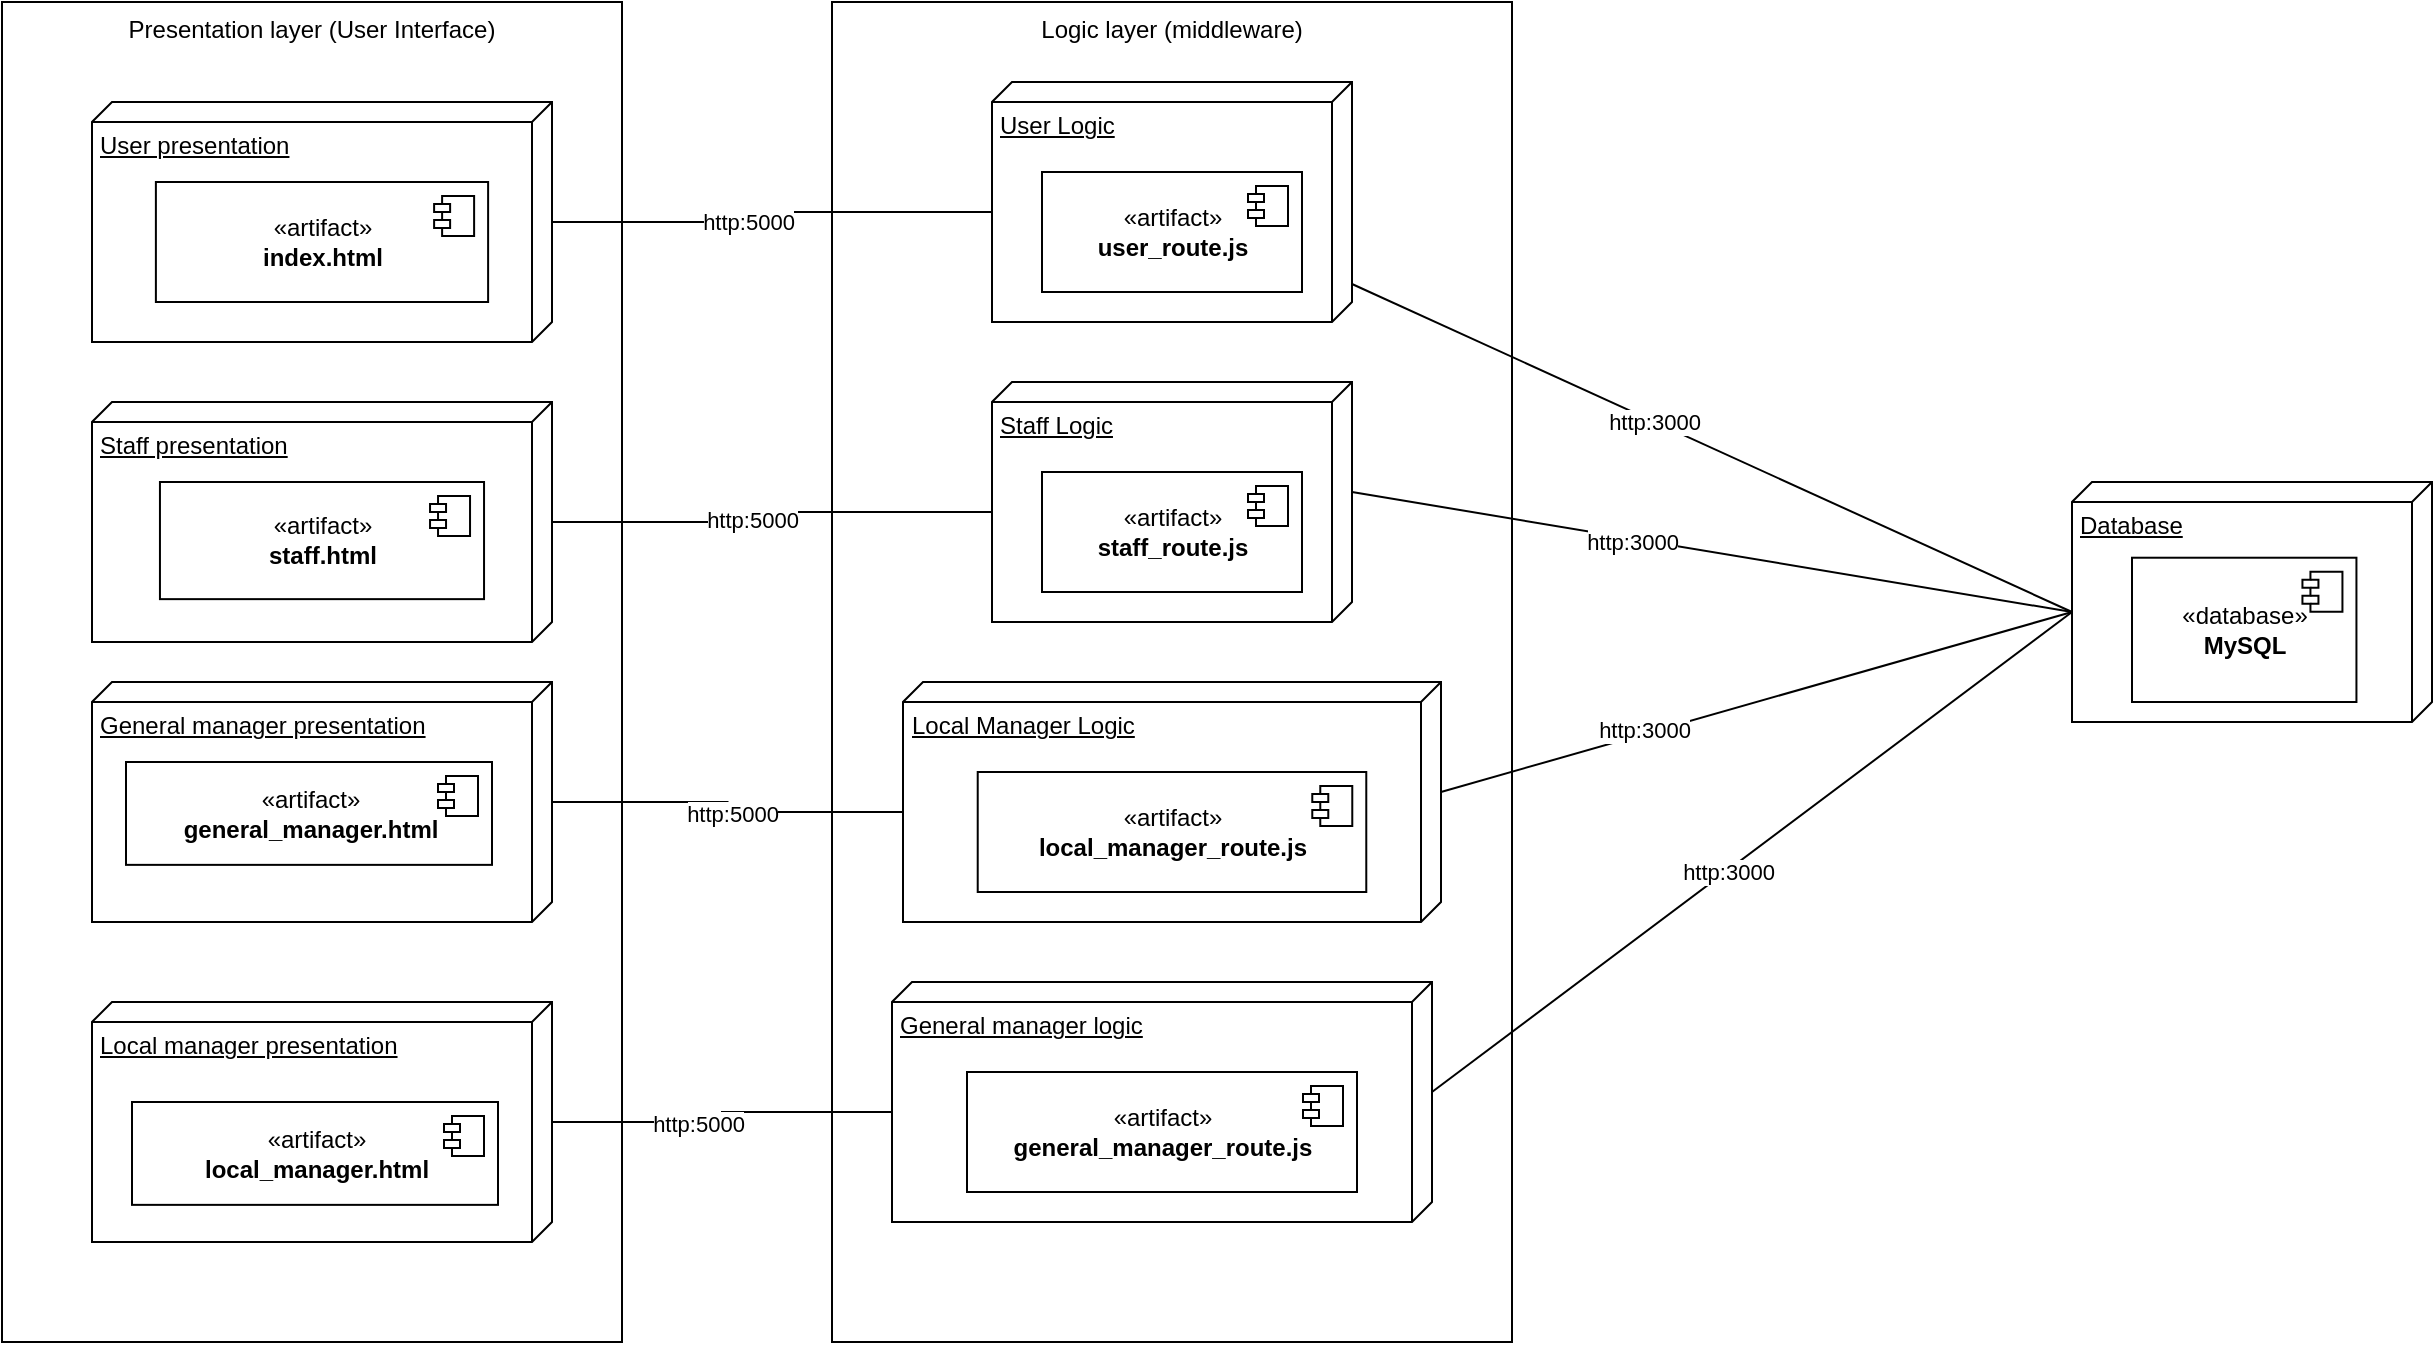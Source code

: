 <mxfile version="13.9.9" type="device"><diagram id="T6w-Pl3elk3EaGfvVuYr" name="Page-1"><mxGraphModel dx="946" dy="598" grid="1" gridSize="10" guides="1" tooltips="1" connect="1" arrows="1" fold="1" page="1" pageScale="1" pageWidth="827" pageHeight="1169" math="0" shadow="0"><root><mxCell id="0"/><mxCell id="1" parent="0"/><mxCell id="7GFyPJJGiC1ZJMNu1ICt-5" value="" style="group" parent="1" vertex="1" connectable="0"><mxGeometry x="1090" y="440" width="180" height="120" as="geometry"/></mxCell><mxCell id="7GFyPJJGiC1ZJMNu1ICt-2" value="Database" style="verticalAlign=top;align=left;spacingTop=8;spacingLeft=2;spacingRight=12;shape=cube;size=10;direction=south;fontStyle=4;html=1;" parent="7GFyPJJGiC1ZJMNu1ICt-5" vertex="1"><mxGeometry width="180" height="120" as="geometry"/></mxCell><mxCell id="7GFyPJJGiC1ZJMNu1ICt-3" value="«database»&lt;br&gt;&lt;b&gt;MySQL&lt;/b&gt;" style="html=1;dropTarget=0;" parent="7GFyPJJGiC1ZJMNu1ICt-5" vertex="1"><mxGeometry x="30" y="37.86" width="112.22" height="72.14" as="geometry"/></mxCell><mxCell id="7GFyPJJGiC1ZJMNu1ICt-4" value="" style="shape=module;jettyWidth=8;jettyHeight=4;" parent="7GFyPJJGiC1ZJMNu1ICt-3" vertex="1"><mxGeometry x="1" width="20" height="20" relative="1" as="geometry"><mxPoint x="-27" y="7" as="offset"/></mxGeometry></mxCell><mxCell id="9WNaz-1eM4thXP6fsZ_6-25" value="" style="group" vertex="1" connectable="0" parent="1"><mxGeometry x="55" y="200" width="310" height="670" as="geometry"/></mxCell><mxCell id="9WNaz-1eM4thXP6fsZ_6-16" value="Presentation layer (User Interface)" style="rounded=0;whiteSpace=wrap;html=1;align=center;horizontal=1;verticalAlign=top;" vertex="1" parent="9WNaz-1eM4thXP6fsZ_6-25"><mxGeometry width="310" height="670" as="geometry"/></mxCell><mxCell id="9WNaz-1eM4thXP6fsZ_6-18" value="" style="group" vertex="1" connectable="0" parent="9WNaz-1eM4thXP6fsZ_6-25"><mxGeometry x="45" y="50" width="230" height="120" as="geometry"/></mxCell><mxCell id="9WNaz-1eM4thXP6fsZ_6-17" value="User presentation" style="verticalAlign=top;align=left;spacingTop=8;spacingLeft=2;spacingRight=12;shape=cube;size=10;direction=south;fontStyle=4;html=1;" vertex="1" parent="9WNaz-1eM4thXP6fsZ_6-18"><mxGeometry width="230.0" height="120" as="geometry"/></mxCell><mxCell id="9WNaz-1eM4thXP6fsZ_6-11" value="«artifact»&lt;br&gt;&lt;b&gt;index.html&lt;/b&gt;" style="html=1;dropTarget=0;" vertex="1" parent="9WNaz-1eM4thXP6fsZ_6-18"><mxGeometry x="31.944" y="40" width="166.111" height="60" as="geometry"/></mxCell><mxCell id="9WNaz-1eM4thXP6fsZ_6-12" value="" style="shape=module;jettyWidth=8;jettyHeight=4;" vertex="1" parent="9WNaz-1eM4thXP6fsZ_6-11"><mxGeometry x="1" width="20" height="20" relative="1" as="geometry"><mxPoint x="-27" y="7" as="offset"/></mxGeometry></mxCell><mxCell id="9WNaz-1eM4thXP6fsZ_6-20" value="" style="group" vertex="1" connectable="0" parent="9WNaz-1eM4thXP6fsZ_6-25"><mxGeometry x="45" y="200" width="230" height="120" as="geometry"/></mxCell><mxCell id="9WNaz-1eM4thXP6fsZ_6-19" value="Staff presentation" style="verticalAlign=top;align=left;spacingTop=8;spacingLeft=2;spacingRight=12;shape=cube;size=10;direction=south;fontStyle=4;html=1;" vertex="1" parent="9WNaz-1eM4thXP6fsZ_6-20"><mxGeometry width="230" height="120" as="geometry"/></mxCell><mxCell id="9WNaz-1eM4thXP6fsZ_6-7" value="«artifact»&lt;br&gt;&lt;b&gt;staff.html&lt;/b&gt;" style="html=1;dropTarget=0;" vertex="1" parent="9WNaz-1eM4thXP6fsZ_6-20"><mxGeometry x="33.977" y="40" width="162.045" height="58.57" as="geometry"/></mxCell><mxCell id="9WNaz-1eM4thXP6fsZ_6-8" value="" style="shape=module;jettyWidth=8;jettyHeight=4;" vertex="1" parent="9WNaz-1eM4thXP6fsZ_6-7"><mxGeometry x="1" width="20" height="20" relative="1" as="geometry"><mxPoint x="-27" y="7" as="offset"/></mxGeometry></mxCell><mxCell id="9WNaz-1eM4thXP6fsZ_6-23" value="" style="group" vertex="1" connectable="0" parent="9WNaz-1eM4thXP6fsZ_6-25"><mxGeometry x="45" y="500" width="230" height="120" as="geometry"/></mxCell><mxCell id="9WNaz-1eM4thXP6fsZ_6-21" value="Local manager presentation" style="verticalAlign=top;align=left;spacingTop=8;spacingLeft=2;spacingRight=12;shape=cube;size=10;direction=south;fontStyle=4;html=1;" vertex="1" parent="9WNaz-1eM4thXP6fsZ_6-23"><mxGeometry width="230" height="120" as="geometry"/></mxCell><mxCell id="9WNaz-1eM4thXP6fsZ_6-9" value="«artifact»&lt;br&gt;&lt;b&gt;local_manager.html&lt;/b&gt;" style="html=1;dropTarget=0;" vertex="1" parent="9WNaz-1eM4thXP6fsZ_6-23"><mxGeometry x="20" y="50" width="183" height="51.43" as="geometry"/></mxCell><mxCell id="9WNaz-1eM4thXP6fsZ_6-10" value="" style="shape=module;jettyWidth=8;jettyHeight=4;" vertex="1" parent="9WNaz-1eM4thXP6fsZ_6-9"><mxGeometry x="1" width="20" height="20" relative="1" as="geometry"><mxPoint x="-27" y="7" as="offset"/></mxGeometry></mxCell><mxCell id="9WNaz-1eM4thXP6fsZ_6-24" value="" style="group" vertex="1" connectable="0" parent="9WNaz-1eM4thXP6fsZ_6-25"><mxGeometry x="45" y="340" width="230" height="120" as="geometry"/></mxCell><mxCell id="9WNaz-1eM4thXP6fsZ_6-28" value="" style="group" vertex="1" connectable="0" parent="9WNaz-1eM4thXP6fsZ_6-24"><mxGeometry width="230" height="120" as="geometry"/></mxCell><mxCell id="9WNaz-1eM4thXP6fsZ_6-22" value="General manager presentation" style="verticalAlign=top;align=left;spacingTop=8;spacingLeft=2;spacingRight=12;shape=cube;size=10;direction=south;fontStyle=4;html=1;" vertex="1" parent="9WNaz-1eM4thXP6fsZ_6-28"><mxGeometry width="230" height="120" as="geometry"/></mxCell><mxCell id="9WNaz-1eM4thXP6fsZ_6-5" value="«artifact»&lt;br&gt;&lt;b&gt;general_manager.html&lt;/b&gt;" style="html=1;dropTarget=0;" vertex="1" parent="9WNaz-1eM4thXP6fsZ_6-28"><mxGeometry x="17" y="40" width="183" height="51.43" as="geometry"/></mxCell><mxCell id="9WNaz-1eM4thXP6fsZ_6-6" value="" style="shape=module;jettyWidth=8;jettyHeight=4;" vertex="1" parent="9WNaz-1eM4thXP6fsZ_6-5"><mxGeometry x="1" width="20" height="20" relative="1" as="geometry"><mxPoint x="-27" y="7" as="offset"/></mxGeometry></mxCell><mxCell id="9WNaz-1eM4thXP6fsZ_6-60" value="" style="group" vertex="1" connectable="0" parent="1"><mxGeometry x="470" y="200" width="340" height="670" as="geometry"/></mxCell><mxCell id="9WNaz-1eM4thXP6fsZ_6-27" value="Logic layer (middleware)" style="rounded=0;whiteSpace=wrap;html=1;align=center;verticalAlign=top;" vertex="1" parent="9WNaz-1eM4thXP6fsZ_6-60"><mxGeometry width="340" height="670" as="geometry"/></mxCell><mxCell id="9WNaz-1eM4thXP6fsZ_6-48" value="" style="group" vertex="1" connectable="0" parent="9WNaz-1eM4thXP6fsZ_6-60"><mxGeometry x="35.5" y="340" width="269" height="120" as="geometry"/></mxCell><mxCell id="9WNaz-1eM4thXP6fsZ_6-49" value="Local Manager Logic" style="verticalAlign=top;align=left;spacingTop=8;spacingLeft=2;spacingRight=12;shape=cube;size=10;direction=south;fontStyle=4;html=1;" vertex="1" parent="9WNaz-1eM4thXP6fsZ_6-48"><mxGeometry width="269" height="120" as="geometry"/></mxCell><mxCell id="9WNaz-1eM4thXP6fsZ_6-50" value="«artifact»&lt;br&gt;&lt;b&gt;local_manager_route.js&lt;/b&gt;" style="html=1;dropTarget=0;align=center;" vertex="1" parent="9WNaz-1eM4thXP6fsZ_6-48"><mxGeometry x="37.361" y="45" width="194.278" height="60" as="geometry"/></mxCell><mxCell id="9WNaz-1eM4thXP6fsZ_6-51" value="" style="shape=module;jettyWidth=8;jettyHeight=4;" vertex="1" parent="9WNaz-1eM4thXP6fsZ_6-50"><mxGeometry x="1" width="20" height="20" relative="1" as="geometry"><mxPoint x="-27" y="7" as="offset"/></mxGeometry></mxCell><mxCell id="9WNaz-1eM4thXP6fsZ_6-52" value="" style="group" vertex="1" connectable="0" parent="9WNaz-1eM4thXP6fsZ_6-60"><mxGeometry x="80" y="190" width="180" height="120" as="geometry"/></mxCell><mxCell id="9WNaz-1eM4thXP6fsZ_6-53" value="Staff Logic" style="verticalAlign=top;align=left;spacingTop=8;spacingLeft=2;spacingRight=12;shape=cube;size=10;direction=south;fontStyle=4;html=1;" vertex="1" parent="9WNaz-1eM4thXP6fsZ_6-52"><mxGeometry width="180" height="120" as="geometry"/></mxCell><mxCell id="9WNaz-1eM4thXP6fsZ_6-54" value="«artifact»&lt;br&gt;&lt;b&gt;staff_route.js&lt;/b&gt;" style="html=1;dropTarget=0;align=center;" vertex="1" parent="9WNaz-1eM4thXP6fsZ_6-52"><mxGeometry x="25" y="45" width="130" height="60" as="geometry"/></mxCell><mxCell id="9WNaz-1eM4thXP6fsZ_6-55" value="" style="shape=module;jettyWidth=8;jettyHeight=4;" vertex="1" parent="9WNaz-1eM4thXP6fsZ_6-54"><mxGeometry x="1" width="20" height="20" relative="1" as="geometry"><mxPoint x="-27" y="7" as="offset"/></mxGeometry></mxCell><mxCell id="9WNaz-1eM4thXP6fsZ_6-56" value="" style="group" vertex="1" connectable="0" parent="9WNaz-1eM4thXP6fsZ_6-60"><mxGeometry x="30" y="490" width="270" height="120" as="geometry"/></mxCell><mxCell id="9WNaz-1eM4thXP6fsZ_6-57" value="General manager logic" style="verticalAlign=top;align=left;spacingTop=8;spacingLeft=2;spacingRight=12;shape=cube;size=10;direction=south;fontStyle=4;html=1;" vertex="1" parent="9WNaz-1eM4thXP6fsZ_6-56"><mxGeometry width="270" height="120" as="geometry"/></mxCell><mxCell id="9WNaz-1eM4thXP6fsZ_6-58" value="«artifact»&lt;br&gt;&lt;b&gt;general_manager_route.js&lt;/b&gt;" style="html=1;dropTarget=0;align=center;" vertex="1" parent="9WNaz-1eM4thXP6fsZ_6-56"><mxGeometry x="37.5" y="45" width="195" height="60" as="geometry"/></mxCell><mxCell id="9WNaz-1eM4thXP6fsZ_6-59" value="" style="shape=module;jettyWidth=8;jettyHeight=4;" vertex="1" parent="9WNaz-1eM4thXP6fsZ_6-58"><mxGeometry x="1" width="20" height="20" relative="1" as="geometry"><mxPoint x="-27" y="7" as="offset"/></mxGeometry></mxCell><mxCell id="9WNaz-1eM4thXP6fsZ_6-47" value="" style="group" vertex="1" connectable="0" parent="9WNaz-1eM4thXP6fsZ_6-60"><mxGeometry x="80" y="40" width="180" height="120" as="geometry"/></mxCell><mxCell id="9WNaz-1eM4thXP6fsZ_6-44" value="User Logic" style="verticalAlign=top;align=left;spacingTop=8;spacingLeft=2;spacingRight=12;shape=cube;size=10;direction=south;fontStyle=4;html=1;" vertex="1" parent="9WNaz-1eM4thXP6fsZ_6-47"><mxGeometry width="180" height="120" as="geometry"/></mxCell><mxCell id="9WNaz-1eM4thXP6fsZ_6-45" value="«artifact»&lt;br&gt;&lt;b&gt;user_route.js&lt;/b&gt;" style="html=1;dropTarget=0;align=center;" vertex="1" parent="9WNaz-1eM4thXP6fsZ_6-47"><mxGeometry x="25" y="45" width="130" height="60" as="geometry"/></mxCell><mxCell id="9WNaz-1eM4thXP6fsZ_6-46" value="" style="shape=module;jettyWidth=8;jettyHeight=4;" vertex="1" parent="9WNaz-1eM4thXP6fsZ_6-45"><mxGeometry x="1" width="20" height="20" relative="1" as="geometry"><mxPoint x="-27" y="7" as="offset"/></mxGeometry></mxCell><mxCell id="9WNaz-1eM4thXP6fsZ_6-63" style="edgeStyle=orthogonalEdgeStyle;rounded=0;orthogonalLoop=1;jettySize=auto;html=1;entryX=0;entryY=0;entryDx=65;entryDy=180;entryPerimeter=0;endArrow=none;endFill=0;" edge="1" parent="1" source="9WNaz-1eM4thXP6fsZ_6-17" target="9WNaz-1eM4thXP6fsZ_6-44"><mxGeometry relative="1" as="geometry"/></mxCell><mxCell id="9WNaz-1eM4thXP6fsZ_6-64" value="http:5000" style="edgeLabel;html=1;align=center;verticalAlign=middle;resizable=0;points=[];" vertex="1" connectable="0" parent="9WNaz-1eM4thXP6fsZ_6-63"><mxGeometry x="-0.129" relative="1" as="geometry"><mxPoint as="offset"/></mxGeometry></mxCell><mxCell id="9WNaz-1eM4thXP6fsZ_6-65" style="edgeStyle=orthogonalEdgeStyle;rounded=0;orthogonalLoop=1;jettySize=auto;html=1;entryX=0;entryY=0;entryDx=65;entryDy=180;entryPerimeter=0;endArrow=none;endFill=0;" edge="1" parent="1" source="9WNaz-1eM4thXP6fsZ_6-19" target="9WNaz-1eM4thXP6fsZ_6-53"><mxGeometry relative="1" as="geometry"/></mxCell><mxCell id="9WNaz-1eM4thXP6fsZ_6-66" value="http:5000" style="edgeLabel;html=1;align=center;verticalAlign=middle;resizable=0;points=[];" vertex="1" connectable="0" parent="9WNaz-1eM4thXP6fsZ_6-65"><mxGeometry x="-0.111" y="1" relative="1" as="geometry"><mxPoint as="offset"/></mxGeometry></mxCell><mxCell id="9WNaz-1eM4thXP6fsZ_6-67" style="edgeStyle=orthogonalEdgeStyle;rounded=0;orthogonalLoop=1;jettySize=auto;html=1;entryX=0;entryY=0;entryDx=65;entryDy=269;entryPerimeter=0;endArrow=none;endFill=0;" edge="1" parent="1" source="9WNaz-1eM4thXP6fsZ_6-22" target="9WNaz-1eM4thXP6fsZ_6-49"><mxGeometry relative="1" as="geometry"/></mxCell><mxCell id="9WNaz-1eM4thXP6fsZ_6-68" value="http:5000" style="edgeLabel;html=1;align=center;verticalAlign=middle;resizable=0;points=[];" vertex="1" connectable="0" parent="9WNaz-1eM4thXP6fsZ_6-67"><mxGeometry x="0.053" y="-1" relative="1" as="geometry"><mxPoint as="offset"/></mxGeometry></mxCell><mxCell id="9WNaz-1eM4thXP6fsZ_6-69" style="edgeStyle=orthogonalEdgeStyle;rounded=0;orthogonalLoop=1;jettySize=auto;html=1;entryX=0;entryY=0;entryDx=65;entryDy=270;entryPerimeter=0;endArrow=none;endFill=0;" edge="1" parent="1" source="9WNaz-1eM4thXP6fsZ_6-21" target="9WNaz-1eM4thXP6fsZ_6-57"><mxGeometry relative="1" as="geometry"/></mxCell><mxCell id="9WNaz-1eM4thXP6fsZ_6-70" value="http:5000" style="edgeLabel;html=1;align=center;verticalAlign=middle;resizable=0;points=[];" vertex="1" connectable="0" parent="9WNaz-1eM4thXP6fsZ_6-69"><mxGeometry x="-0.166" y="-1" relative="1" as="geometry"><mxPoint as="offset"/></mxGeometry></mxCell><mxCell id="9WNaz-1eM4thXP6fsZ_6-71" style="rounded=0;orthogonalLoop=1;jettySize=auto;html=1;entryX=0;entryY=0;entryDx=65;entryDy=180;entryPerimeter=0;endArrow=none;endFill=0;" edge="1" parent="1" source="9WNaz-1eM4thXP6fsZ_6-44" target="7GFyPJJGiC1ZJMNu1ICt-2"><mxGeometry relative="1" as="geometry"/></mxCell><mxCell id="9WNaz-1eM4thXP6fsZ_6-75" value="http:3000" style="edgeLabel;html=1;align=center;verticalAlign=middle;resizable=0;points=[];" vertex="1" connectable="0" parent="9WNaz-1eM4thXP6fsZ_6-71"><mxGeometry x="-0.161" relative="1" as="geometry"><mxPoint as="offset"/></mxGeometry></mxCell><mxCell id="9WNaz-1eM4thXP6fsZ_6-72" style="edgeStyle=none;rounded=0;orthogonalLoop=1;jettySize=auto;html=1;exitX=0;exitY=0;exitDx=55;exitDy=0;exitPerimeter=0;entryX=0;entryY=0;entryDx=65;entryDy=180;entryPerimeter=0;endArrow=none;endFill=0;" edge="1" parent="1" source="9WNaz-1eM4thXP6fsZ_6-53" target="7GFyPJJGiC1ZJMNu1ICt-2"><mxGeometry relative="1" as="geometry"/></mxCell><mxCell id="9WNaz-1eM4thXP6fsZ_6-76" value="http:3000" style="edgeLabel;html=1;align=center;verticalAlign=middle;resizable=0;points=[];" vertex="1" connectable="0" parent="9WNaz-1eM4thXP6fsZ_6-72"><mxGeometry x="-0.222" y="-1" relative="1" as="geometry"><mxPoint as="offset"/></mxGeometry></mxCell><mxCell id="9WNaz-1eM4thXP6fsZ_6-73" style="edgeStyle=none;rounded=0;orthogonalLoop=1;jettySize=auto;html=1;exitX=0;exitY=0;exitDx=55;exitDy=0;exitPerimeter=0;endArrow=none;endFill=0;entryX=0;entryY=0;entryDx=65;entryDy=180;entryPerimeter=0;" edge="1" parent="1" source="9WNaz-1eM4thXP6fsZ_6-49" target="7GFyPJJGiC1ZJMNu1ICt-2"><mxGeometry relative="1" as="geometry"><mxPoint x="1060" y="520" as="targetPoint"/></mxGeometry></mxCell><mxCell id="9WNaz-1eM4thXP6fsZ_6-77" value="http:3000" style="edgeLabel;html=1;align=center;verticalAlign=middle;resizable=0;points=[];" vertex="1" connectable="0" parent="9WNaz-1eM4thXP6fsZ_6-73"><mxGeometry x="-0.353" y="2" relative="1" as="geometry"><mxPoint as="offset"/></mxGeometry></mxCell><mxCell id="9WNaz-1eM4thXP6fsZ_6-74" style="edgeStyle=none;rounded=0;orthogonalLoop=1;jettySize=auto;html=1;exitX=0;exitY=0;exitDx=55;exitDy=0;exitPerimeter=0;entryX=0;entryY=0;entryDx=65;entryDy=180;entryPerimeter=0;endArrow=none;endFill=0;" edge="1" parent="1" source="9WNaz-1eM4thXP6fsZ_6-57" target="7GFyPJJGiC1ZJMNu1ICt-2"><mxGeometry relative="1" as="geometry"/></mxCell><mxCell id="9WNaz-1eM4thXP6fsZ_6-78" value="http:3000" style="edgeLabel;html=1;align=center;verticalAlign=middle;resizable=0;points=[];" vertex="1" connectable="0" parent="9WNaz-1eM4thXP6fsZ_6-74"><mxGeometry x="-0.078" y="-1" relative="1" as="geometry"><mxPoint as="offset"/></mxGeometry></mxCell></root></mxGraphModel></diagram></mxfile>